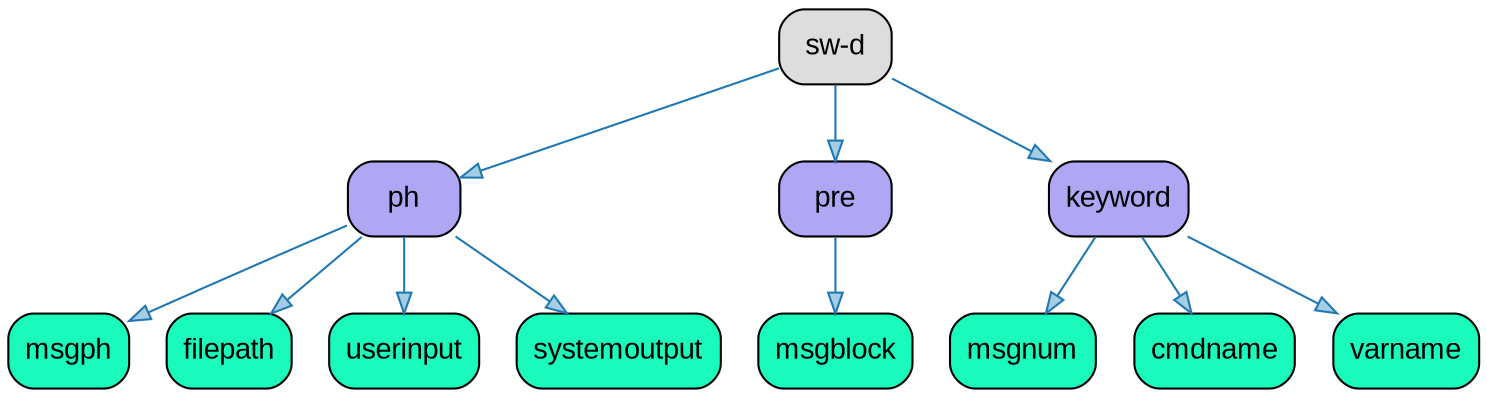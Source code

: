 // DITA Domain sw-d
strict digraph {
				
  // Root node
  
	"sw-d" [label ="sw-d" fontname="Arial" shape="Mrecord" style="filled"  fillcolor="#DDDDDD"]
			
  // Other nodes
      
	"ph" [label ="ph" fontname="Arial" shape="Mrecord" style="filled"  fillcolor="#AFA7F4"]
         
	"msgph" [label ="msgph" fontname="Arial" shape="Mrecord" style="filled"  fillcolor="#1AFABC"]
         
	"filepath" [label ="filepath" fontname="Arial" shape="Mrecord" style="filled"  fillcolor="#1AFABC"]
         
	"userinput" [label ="userinput" fontname="Arial" shape="Mrecord" style="filled"  fillcolor="#1AFABC"]
         
	"systemoutput" [label ="systemoutput" fontname="Arial" shape="Mrecord" style="filled"  fillcolor="#1AFABC"]
      
      
	"pre" [label ="pre" fontname="Arial" shape="Mrecord" style="filled"  fillcolor="#AFA7F4"]
         
	"msgblock" [label ="msgblock" fontname="Arial" shape="Mrecord" style="filled"  fillcolor="#1AFABC"]
      
      
	"keyword" [label ="keyword" fontname="Arial" shape="Mrecord" style="filled"  fillcolor="#AFA7F4"]
         
	"msgnum" [label ="msgnum" fontname="Arial" shape="Mrecord" style="filled"  fillcolor="#1AFABC"]
         
	"cmdname" [label ="cmdname" fontname="Arial" shape="Mrecord" style="filled"  fillcolor="#1AFABC"]
         
	"varname" [label ="varname" fontname="Arial" shape="Mrecord" style="filled"  fillcolor="#1AFABC"]
      
   
  // Edges
      
	"sw-d" -> "ph" [fillcolor="#a6cee3" color="#1f78b4"]
         
	"ph" -> "msgph" [fillcolor="#a6cee3" color="#1f78b4"]
         
	"ph" -> "filepath" [fillcolor="#a6cee3" color="#1f78b4"]
         
	"ph" -> "userinput" [fillcolor="#a6cee3" color="#1f78b4"]
         
	"ph" -> "systemoutput" [fillcolor="#a6cee3" color="#1f78b4"]
      
      
	"sw-d" -> "pre" [fillcolor="#a6cee3" color="#1f78b4"]
         
	"pre" -> "msgblock" [fillcolor="#a6cee3" color="#1f78b4"]
      
      
	"sw-d" -> "keyword" [fillcolor="#a6cee3" color="#1f78b4"]
         
	"keyword" -> "msgnum" [fillcolor="#a6cee3" color="#1f78b4"]
         
	"keyword" -> "cmdname" [fillcolor="#a6cee3" color="#1f78b4"]
         
	"keyword" -> "varname" [fillcolor="#a6cee3" color="#1f78b4"]
      
   }